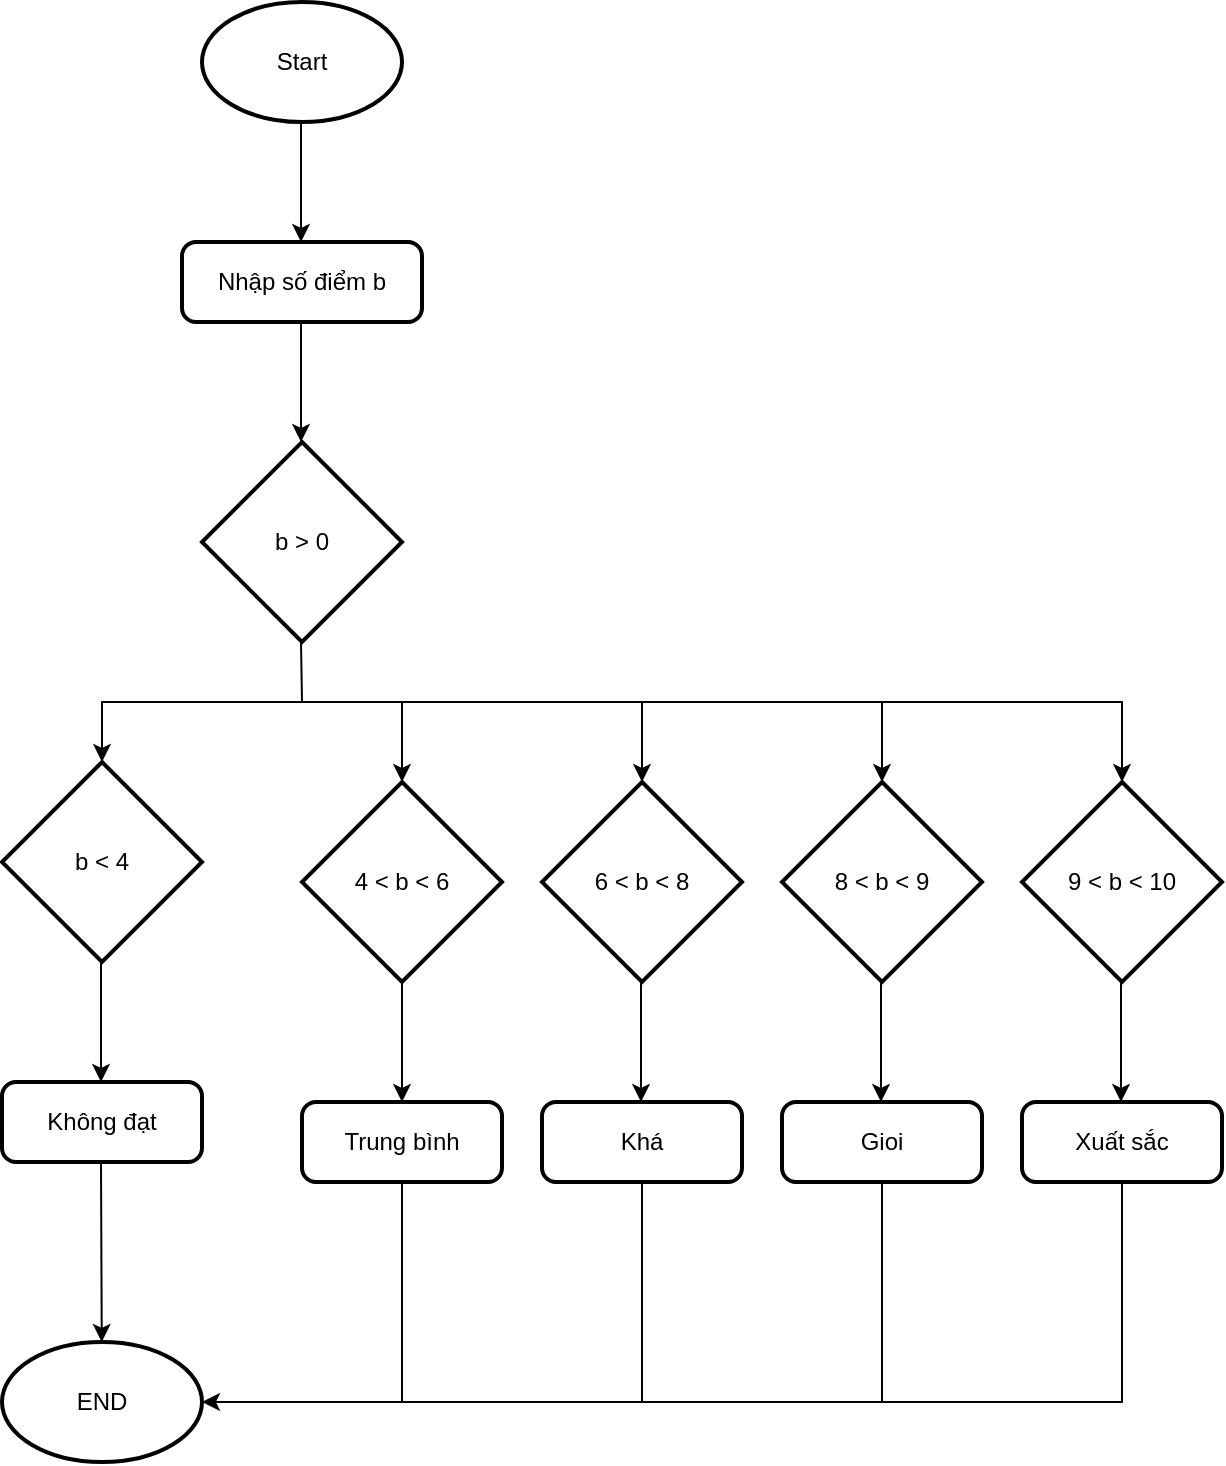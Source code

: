 <mxfile version="24.8.6">
  <diagram id="C5RBs43oDa-KdzZeNtuy" name="Page-1">
    <mxGraphModel dx="1006" dy="531" grid="1" gridSize="10" guides="1" tooltips="1" connect="1" arrows="1" fold="1" page="1" pageScale="1" pageWidth="827" pageHeight="1169" math="0" shadow="0">
      <root>
        <mxCell id="WIyWlLk6GJQsqaUBKTNV-0" />
        <mxCell id="WIyWlLk6GJQsqaUBKTNV-1" parent="WIyWlLk6GJQsqaUBKTNV-0" />
        <mxCell id="6C-vtjOVaBfynGLl6PPb-0" value="&lt;font style=&quot;vertical-align: inherit;&quot;&gt;&lt;font style=&quot;vertical-align: inherit;&quot;&gt;Start&lt;/font&gt;&lt;/font&gt;" style="strokeWidth=2;html=1;shape=mxgraph.flowchart.start_1;whiteSpace=wrap;" vertex="1" parent="WIyWlLk6GJQsqaUBKTNV-1">
          <mxGeometry x="130" y="40" width="100" height="60" as="geometry" />
        </mxCell>
        <mxCell id="6C-vtjOVaBfynGLl6PPb-1" value="" style="endArrow=classic;html=1;rounded=0;" edge="1" parent="WIyWlLk6GJQsqaUBKTNV-1">
          <mxGeometry width="50" height="50" relative="1" as="geometry">
            <mxPoint x="179.5" y="100" as="sourcePoint" />
            <mxPoint x="179.5" y="160" as="targetPoint" />
          </mxGeometry>
        </mxCell>
        <mxCell id="6C-vtjOVaBfynGLl6PPb-2" value="&lt;font style=&quot;vertical-align: inherit;&quot;&gt;&lt;font style=&quot;vertical-align: inherit;&quot;&gt;Nhập số điểm b&lt;/font&gt;&lt;/font&gt;" style="rounded=1;whiteSpace=wrap;html=1;absoluteArcSize=1;arcSize=14;strokeWidth=2;" vertex="1" parent="WIyWlLk6GJQsqaUBKTNV-1">
          <mxGeometry x="120" y="160" width="120" height="40" as="geometry" />
        </mxCell>
        <mxCell id="6C-vtjOVaBfynGLl6PPb-3" value="" style="endArrow=classic;html=1;rounded=0;" edge="1" parent="WIyWlLk6GJQsqaUBKTNV-1">
          <mxGeometry width="50" height="50" relative="1" as="geometry">
            <mxPoint x="179.5" y="200" as="sourcePoint" />
            <mxPoint x="179.5" y="260" as="targetPoint" />
          </mxGeometry>
        </mxCell>
        <mxCell id="6C-vtjOVaBfynGLl6PPb-5" value="&lt;font style=&quot;vertical-align: inherit;&quot;&gt;&lt;font style=&quot;vertical-align: inherit;&quot;&gt;b &amp;gt; 0&lt;/font&gt;&lt;/font&gt;" style="strokeWidth=2;html=1;shape=mxgraph.flowchart.decision;whiteSpace=wrap;" vertex="1" parent="WIyWlLk6GJQsqaUBKTNV-1">
          <mxGeometry x="130" y="260" width="100" height="100" as="geometry" />
        </mxCell>
        <mxCell id="6C-vtjOVaBfynGLl6PPb-6" value="" style="endArrow=classic;html=1;rounded=0;entryX=0.5;entryY=0;entryDx=0;entryDy=0;entryPerimeter=0;" edge="1" parent="WIyWlLk6GJQsqaUBKTNV-1" target="6C-vtjOVaBfynGLl6PPb-7">
          <mxGeometry width="50" height="50" relative="1" as="geometry">
            <mxPoint x="179.5" y="360" as="sourcePoint" />
            <mxPoint x="120" y="400" as="targetPoint" />
            <Array as="points">
              <mxPoint x="180" y="390" />
              <mxPoint x="80" y="390" />
            </Array>
          </mxGeometry>
        </mxCell>
        <mxCell id="6C-vtjOVaBfynGLl6PPb-7" value="&lt;font style=&quot;vertical-align: inherit;&quot;&gt;&lt;font style=&quot;vertical-align: inherit;&quot;&gt;b &amp;lt; 4&lt;/font&gt;&lt;/font&gt;" style="strokeWidth=2;html=1;shape=mxgraph.flowchart.decision;whiteSpace=wrap;" vertex="1" parent="WIyWlLk6GJQsqaUBKTNV-1">
          <mxGeometry x="30" y="420" width="100" height="100" as="geometry" />
        </mxCell>
        <mxCell id="6C-vtjOVaBfynGLl6PPb-9" value="" style="endArrow=classic;html=1;rounded=0;" edge="1" parent="WIyWlLk6GJQsqaUBKTNV-1">
          <mxGeometry width="50" height="50" relative="1" as="geometry">
            <mxPoint x="79.5" y="520" as="sourcePoint" />
            <mxPoint x="79.5" y="580" as="targetPoint" />
          </mxGeometry>
        </mxCell>
        <mxCell id="6C-vtjOVaBfynGLl6PPb-10" value="&lt;font style=&quot;vertical-align: inherit;&quot;&gt;&lt;font style=&quot;vertical-align: inherit;&quot;&gt;Không đạt&lt;/font&gt;&lt;/font&gt;" style="rounded=1;whiteSpace=wrap;html=1;absoluteArcSize=1;arcSize=14;strokeWidth=2;" vertex="1" parent="WIyWlLk6GJQsqaUBKTNV-1">
          <mxGeometry x="30" y="580" width="100" height="40" as="geometry" />
        </mxCell>
        <mxCell id="6C-vtjOVaBfynGLl6PPb-11" value="" style="endArrow=classic;html=1;rounded=0;" edge="1" parent="WIyWlLk6GJQsqaUBKTNV-1" target="6C-vtjOVaBfynGLl6PPb-12">
          <mxGeometry width="50" height="50" relative="1" as="geometry">
            <mxPoint x="180" y="390" as="sourcePoint" />
            <mxPoint x="320" y="460" as="targetPoint" />
            <Array as="points">
              <mxPoint x="230" y="390" />
            </Array>
          </mxGeometry>
        </mxCell>
        <mxCell id="6C-vtjOVaBfynGLl6PPb-12" value="&lt;font style=&quot;vertical-align: inherit;&quot;&gt;&lt;font style=&quot;vertical-align: inherit;&quot;&gt;4 &amp;lt; b &amp;lt; 6&lt;/font&gt;&lt;/font&gt;" style="strokeWidth=2;html=1;shape=mxgraph.flowchart.decision;whiteSpace=wrap;" vertex="1" parent="WIyWlLk6GJQsqaUBKTNV-1">
          <mxGeometry x="180" y="430" width="100" height="100" as="geometry" />
        </mxCell>
        <mxCell id="6C-vtjOVaBfynGLl6PPb-14" value="" style="endArrow=classic;html=1;rounded=0;" edge="1" parent="WIyWlLk6GJQsqaUBKTNV-1">
          <mxGeometry width="50" height="50" relative="1" as="geometry">
            <mxPoint x="230" y="530" as="sourcePoint" />
            <mxPoint x="230" y="590" as="targetPoint" />
          </mxGeometry>
        </mxCell>
        <mxCell id="6C-vtjOVaBfynGLl6PPb-15" value="&lt;font style=&quot;vertical-align: inherit;&quot;&gt;&lt;font style=&quot;vertical-align: inherit;&quot;&gt;Trung bình&lt;/font&gt;&lt;/font&gt;" style="rounded=1;whiteSpace=wrap;html=1;absoluteArcSize=1;arcSize=14;strokeWidth=2;" vertex="1" parent="WIyWlLk6GJQsqaUBKTNV-1">
          <mxGeometry x="180" y="590" width="100" height="40" as="geometry" />
        </mxCell>
        <mxCell id="6C-vtjOVaBfynGLl6PPb-16" value="" style="endArrow=classic;html=1;rounded=0;entryX=0.5;entryY=0;entryDx=0;entryDy=0;entryPerimeter=0;" edge="1" parent="WIyWlLk6GJQsqaUBKTNV-1" target="6C-vtjOVaBfynGLl6PPb-17">
          <mxGeometry width="50" height="50" relative="1" as="geometry">
            <mxPoint x="220" y="390" as="sourcePoint" />
            <mxPoint x="360" y="420" as="targetPoint" />
            <Array as="points">
              <mxPoint x="350" y="390" />
            </Array>
          </mxGeometry>
        </mxCell>
        <mxCell id="6C-vtjOVaBfynGLl6PPb-17" value="&lt;font style=&quot;vertical-align: inherit;&quot;&gt;&lt;font style=&quot;vertical-align: inherit;&quot;&gt;6 &amp;lt; b &amp;lt; 8&lt;/font&gt;&lt;/font&gt;" style="strokeWidth=2;html=1;shape=mxgraph.flowchart.decision;whiteSpace=wrap;" vertex="1" parent="WIyWlLk6GJQsqaUBKTNV-1">
          <mxGeometry x="300" y="430" width="100" height="100" as="geometry" />
        </mxCell>
        <mxCell id="6C-vtjOVaBfynGLl6PPb-19" value="&lt;font style=&quot;vertical-align: inherit;&quot;&gt;&lt;font style=&quot;vertical-align: inherit;&quot;&gt;Khá&lt;/font&gt;&lt;/font&gt;" style="rounded=1;whiteSpace=wrap;html=1;absoluteArcSize=1;arcSize=14;strokeWidth=2;" vertex="1" parent="WIyWlLk6GJQsqaUBKTNV-1">
          <mxGeometry x="300" y="590" width="100" height="40" as="geometry" />
        </mxCell>
        <mxCell id="6C-vtjOVaBfynGLl6PPb-21" value="" style="endArrow=classic;html=1;rounded=0;" edge="1" parent="WIyWlLk6GJQsqaUBKTNV-1">
          <mxGeometry width="50" height="50" relative="1" as="geometry">
            <mxPoint x="349.5" y="530" as="sourcePoint" />
            <mxPoint x="349.5" y="590" as="targetPoint" />
          </mxGeometry>
        </mxCell>
        <mxCell id="6C-vtjOVaBfynGLl6PPb-22" value="" style="endArrow=classic;html=1;rounded=0;entryX=0.5;entryY=0;entryDx=0;entryDy=0;entryPerimeter=0;" edge="1" parent="WIyWlLk6GJQsqaUBKTNV-1" target="6C-vtjOVaBfynGLl6PPb-23">
          <mxGeometry width="50" height="50" relative="1" as="geometry">
            <mxPoint x="344" y="390" as="sourcePoint" />
            <mxPoint x="484" y="420" as="targetPoint" />
            <Array as="points">
              <mxPoint x="470" y="390" />
            </Array>
          </mxGeometry>
        </mxCell>
        <mxCell id="6C-vtjOVaBfynGLl6PPb-23" value="&lt;font style=&quot;vertical-align: inherit;&quot;&gt;&lt;font style=&quot;vertical-align: inherit;&quot;&gt;8 &amp;lt; b &amp;lt; 9&lt;/font&gt;&lt;/font&gt;" style="strokeWidth=2;html=1;shape=mxgraph.flowchart.decision;whiteSpace=wrap;" vertex="1" parent="WIyWlLk6GJQsqaUBKTNV-1">
          <mxGeometry x="420" y="430" width="100" height="100" as="geometry" />
        </mxCell>
        <mxCell id="6C-vtjOVaBfynGLl6PPb-26" value="" style="endArrow=classic;html=1;rounded=0;" edge="1" parent="WIyWlLk6GJQsqaUBKTNV-1">
          <mxGeometry width="50" height="50" relative="1" as="geometry">
            <mxPoint x="469.5" y="530" as="sourcePoint" />
            <mxPoint x="469.5" y="590" as="targetPoint" />
          </mxGeometry>
        </mxCell>
        <mxCell id="6C-vtjOVaBfynGLl6PPb-27" value="&lt;font style=&quot;vertical-align: inherit;&quot;&gt;&lt;font style=&quot;vertical-align: inherit;&quot;&gt;Gioi&lt;/font&gt;&lt;/font&gt;" style="rounded=1;whiteSpace=wrap;html=1;absoluteArcSize=1;arcSize=14;strokeWidth=2;" vertex="1" parent="WIyWlLk6GJQsqaUBKTNV-1">
          <mxGeometry x="420" y="590" width="100" height="40" as="geometry" />
        </mxCell>
        <mxCell id="6C-vtjOVaBfynGLl6PPb-28" value="" style="endArrow=classic;html=1;rounded=0;" edge="1" parent="WIyWlLk6GJQsqaUBKTNV-1">
          <mxGeometry width="50" height="50" relative="1" as="geometry">
            <mxPoint x="470" y="390" as="sourcePoint" />
            <mxPoint x="590" y="430" as="targetPoint" />
            <Array as="points">
              <mxPoint x="590" y="390" />
            </Array>
          </mxGeometry>
        </mxCell>
        <mxCell id="6C-vtjOVaBfynGLl6PPb-29" value="&lt;font style=&quot;vertical-align: inherit;&quot;&gt;&lt;font style=&quot;vertical-align: inherit;&quot;&gt;9 &amp;lt; b &amp;lt; 10&lt;/font&gt;&lt;/font&gt;" style="strokeWidth=2;html=1;shape=mxgraph.flowchart.decision;whiteSpace=wrap;" vertex="1" parent="WIyWlLk6GJQsqaUBKTNV-1">
          <mxGeometry x="540" y="430" width="100" height="100" as="geometry" />
        </mxCell>
        <mxCell id="6C-vtjOVaBfynGLl6PPb-30" value="" style="endArrow=classic;html=1;rounded=0;" edge="1" parent="WIyWlLk6GJQsqaUBKTNV-1">
          <mxGeometry width="50" height="50" relative="1" as="geometry">
            <mxPoint x="589.5" y="530" as="sourcePoint" />
            <mxPoint x="589.5" y="590" as="targetPoint" />
          </mxGeometry>
        </mxCell>
        <mxCell id="6C-vtjOVaBfynGLl6PPb-31" value="&lt;font style=&quot;vertical-align: inherit;&quot;&gt;&lt;font style=&quot;vertical-align: inherit;&quot;&gt;Xuất sắc&lt;/font&gt;&lt;/font&gt;" style="rounded=1;whiteSpace=wrap;html=1;absoluteArcSize=1;arcSize=14;strokeWidth=2;" vertex="1" parent="WIyWlLk6GJQsqaUBKTNV-1">
          <mxGeometry x="540" y="590" width="100" height="40" as="geometry" />
        </mxCell>
        <mxCell id="6C-vtjOVaBfynGLl6PPb-32" value="" style="endArrow=classic;html=1;rounded=0;" edge="1" parent="WIyWlLk6GJQsqaUBKTNV-1" target="6C-vtjOVaBfynGLl6PPb-33">
          <mxGeometry width="50" height="50" relative="1" as="geometry">
            <mxPoint x="79.5" y="620" as="sourcePoint" />
            <mxPoint x="79.5" y="700" as="targetPoint" />
          </mxGeometry>
        </mxCell>
        <mxCell id="6C-vtjOVaBfynGLl6PPb-33" value="&lt;font style=&quot;vertical-align: inherit;&quot;&gt;&lt;font style=&quot;vertical-align: inherit;&quot;&gt;END&lt;/font&gt;&lt;/font&gt;" style="strokeWidth=2;html=1;shape=mxgraph.flowchart.start_1;whiteSpace=wrap;" vertex="1" parent="WIyWlLk6GJQsqaUBKTNV-1">
          <mxGeometry x="30" y="710" width="100" height="60" as="geometry" />
        </mxCell>
        <mxCell id="6C-vtjOVaBfynGLl6PPb-34" value="" style="endArrow=classic;html=1;rounded=0;exitX=0.5;exitY=1;exitDx=0;exitDy=0;entryX=1;entryY=0.5;entryDx=0;entryDy=0;entryPerimeter=0;" edge="1" parent="WIyWlLk6GJQsqaUBKTNV-1" source="6C-vtjOVaBfynGLl6PPb-15" target="6C-vtjOVaBfynGLl6PPb-33">
          <mxGeometry width="50" height="50" relative="1" as="geometry">
            <mxPoint x="240" y="730" as="sourcePoint" />
            <mxPoint x="240" y="770" as="targetPoint" />
            <Array as="points">
              <mxPoint x="230" y="740" />
            </Array>
          </mxGeometry>
        </mxCell>
        <mxCell id="6C-vtjOVaBfynGLl6PPb-36" value="" style="endArrow=none;html=1;rounded=0;entryX=0.5;entryY=1;entryDx=0;entryDy=0;" edge="1" parent="WIyWlLk6GJQsqaUBKTNV-1" target="6C-vtjOVaBfynGLl6PPb-19">
          <mxGeometry width="50" height="50" relative="1" as="geometry">
            <mxPoint x="230" y="740" as="sourcePoint" />
            <mxPoint x="350" y="690" as="targetPoint" />
            <Array as="points">
              <mxPoint x="350" y="740" />
            </Array>
          </mxGeometry>
        </mxCell>
        <mxCell id="6C-vtjOVaBfynGLl6PPb-37" value="" style="endArrow=none;html=1;rounded=0;entryX=0.5;entryY=1;entryDx=0;entryDy=0;" edge="1" parent="WIyWlLk6GJQsqaUBKTNV-1">
          <mxGeometry width="50" height="50" relative="1" as="geometry">
            <mxPoint x="350" y="740" as="sourcePoint" />
            <mxPoint x="470" y="630" as="targetPoint" />
            <Array as="points">
              <mxPoint x="470" y="740" />
            </Array>
          </mxGeometry>
        </mxCell>
        <mxCell id="6C-vtjOVaBfynGLl6PPb-38" value="" style="endArrow=none;html=1;rounded=0;entryX=0.5;entryY=1;entryDx=0;entryDy=0;" edge="1" parent="WIyWlLk6GJQsqaUBKTNV-1">
          <mxGeometry width="50" height="50" relative="1" as="geometry">
            <mxPoint x="470" y="740" as="sourcePoint" />
            <mxPoint x="590" y="630" as="targetPoint" />
            <Array as="points">
              <mxPoint x="590" y="740" />
            </Array>
          </mxGeometry>
        </mxCell>
      </root>
    </mxGraphModel>
  </diagram>
</mxfile>

